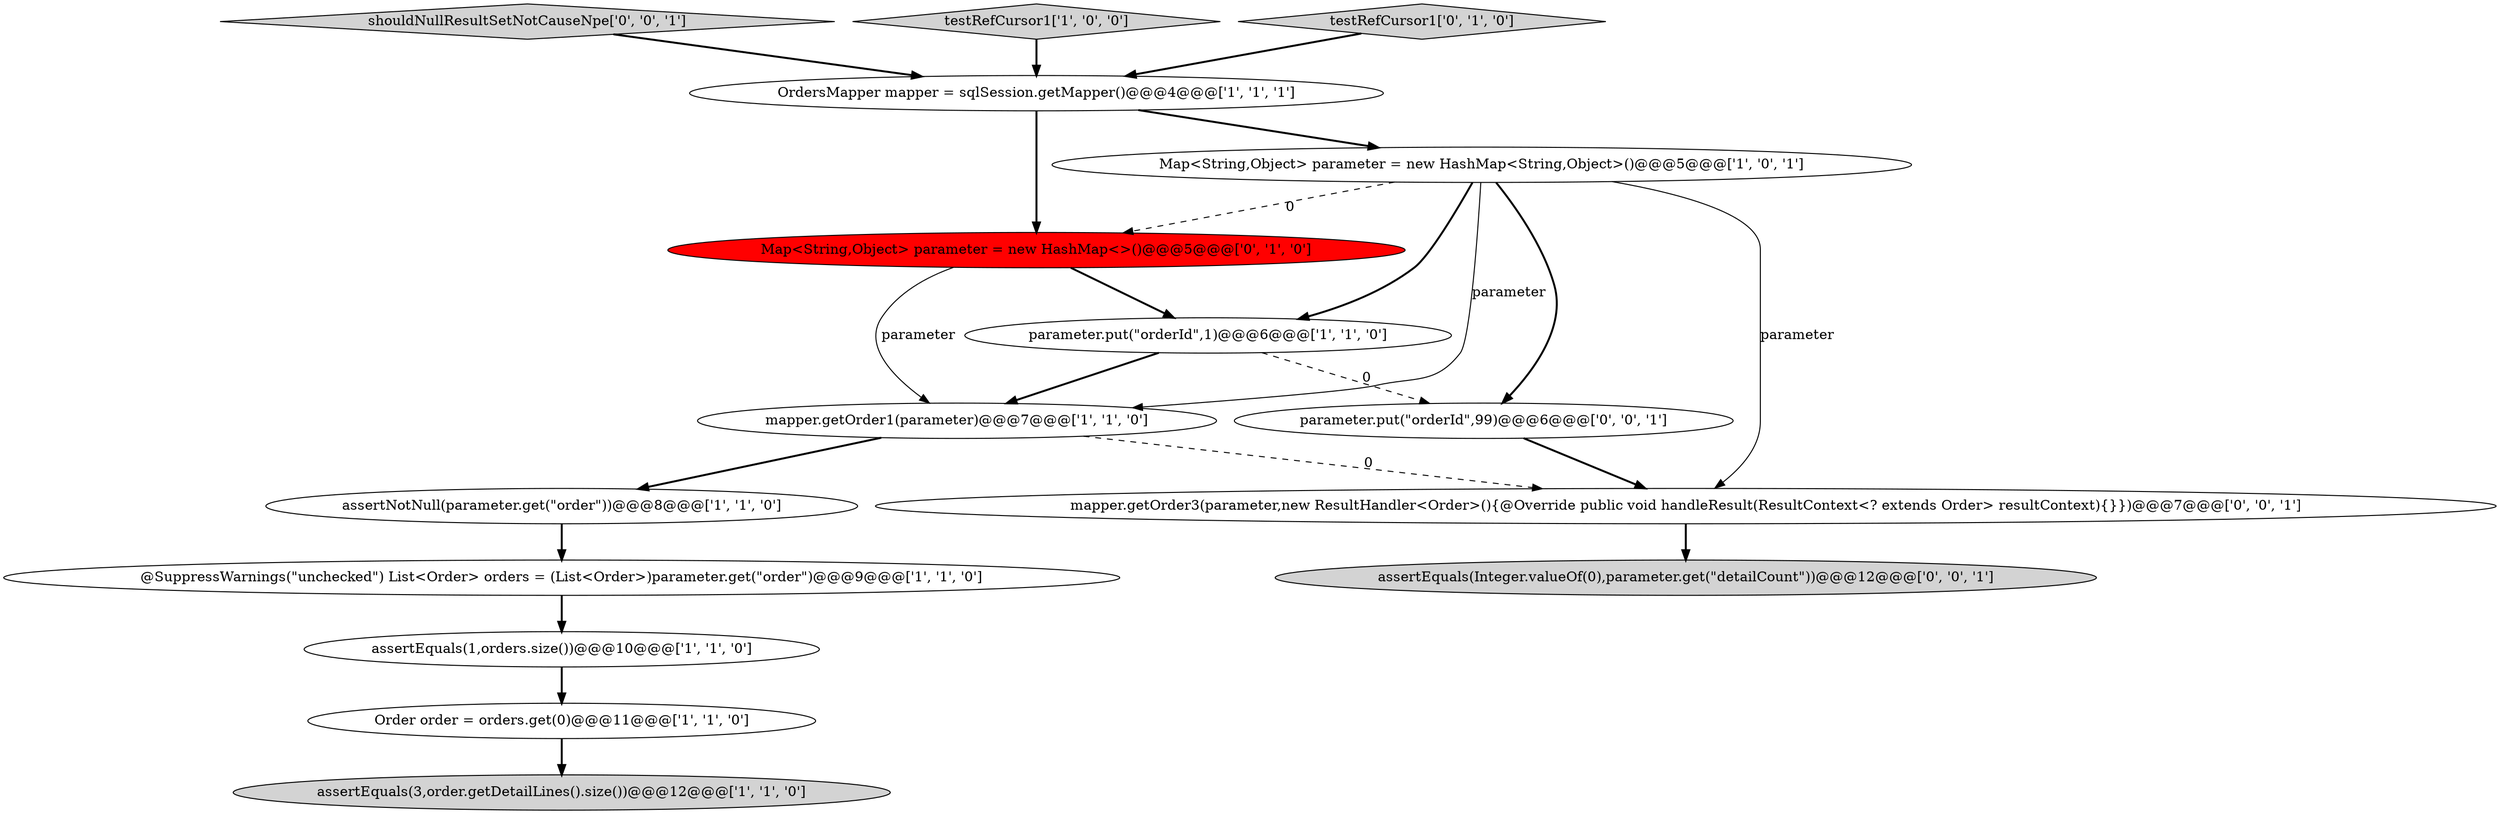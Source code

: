digraph {
9 [style = filled, label = "Order order = orders.get(0)@@@11@@@['1', '1', '0']", fillcolor = white, shape = ellipse image = "AAA0AAABBB1BBB"];
12 [style = filled, label = "shouldNullResultSetNotCauseNpe['0', '0', '1']", fillcolor = lightgray, shape = diamond image = "AAA0AAABBB3BBB"];
2 [style = filled, label = "parameter.put(\"orderId\",1)@@@6@@@['1', '1', '0']", fillcolor = white, shape = ellipse image = "AAA0AAABBB1BBB"];
8 [style = filled, label = "assertEquals(1,orders.size())@@@10@@@['1', '1', '0']", fillcolor = white, shape = ellipse image = "AAA0AAABBB1BBB"];
4 [style = filled, label = "testRefCursor1['1', '0', '0']", fillcolor = lightgray, shape = diamond image = "AAA0AAABBB1BBB"];
11 [style = filled, label = "Map<String,Object> parameter = new HashMap<>()@@@5@@@['0', '1', '0']", fillcolor = red, shape = ellipse image = "AAA1AAABBB2BBB"];
15 [style = filled, label = "assertEquals(Integer.valueOf(0),parameter.get(\"detailCount\"))@@@12@@@['0', '0', '1']", fillcolor = lightgray, shape = ellipse image = "AAA0AAABBB3BBB"];
7 [style = filled, label = "OrdersMapper mapper = sqlSession.getMapper()@@@4@@@['1', '1', '1']", fillcolor = white, shape = ellipse image = "AAA0AAABBB1BBB"];
3 [style = filled, label = "mapper.getOrder1(parameter)@@@7@@@['1', '1', '0']", fillcolor = white, shape = ellipse image = "AAA0AAABBB1BBB"];
5 [style = filled, label = "Map<String,Object> parameter = new HashMap<String,Object>()@@@5@@@['1', '0', '1']", fillcolor = white, shape = ellipse image = "AAA0AAABBB1BBB"];
13 [style = filled, label = "mapper.getOrder3(parameter,new ResultHandler<Order>(){@Override public void handleResult(ResultContext<? extends Order> resultContext){}})@@@7@@@['0', '0', '1']", fillcolor = white, shape = ellipse image = "AAA0AAABBB3BBB"];
0 [style = filled, label = "@SuppressWarnings(\"unchecked\") List<Order> orders = (List<Order>)parameter.get(\"order\")@@@9@@@['1', '1', '0']", fillcolor = white, shape = ellipse image = "AAA0AAABBB1BBB"];
10 [style = filled, label = "testRefCursor1['0', '1', '0']", fillcolor = lightgray, shape = diamond image = "AAA0AAABBB2BBB"];
14 [style = filled, label = "parameter.put(\"orderId\",99)@@@6@@@['0', '0', '1']", fillcolor = white, shape = ellipse image = "AAA0AAABBB3BBB"];
6 [style = filled, label = "assertNotNull(parameter.get(\"order\"))@@@8@@@['1', '1', '0']", fillcolor = white, shape = ellipse image = "AAA0AAABBB1BBB"];
1 [style = filled, label = "assertEquals(3,order.getDetailLines().size())@@@12@@@['1', '1', '0']", fillcolor = lightgray, shape = ellipse image = "AAA0AAABBB1BBB"];
7->11 [style = bold, label=""];
11->3 [style = solid, label="parameter"];
2->3 [style = bold, label=""];
5->13 [style = solid, label="parameter"];
3->6 [style = bold, label=""];
6->0 [style = bold, label=""];
5->14 [style = bold, label=""];
3->13 [style = dashed, label="0"];
10->7 [style = bold, label=""];
12->7 [style = bold, label=""];
11->2 [style = bold, label=""];
4->7 [style = bold, label=""];
5->3 [style = solid, label="parameter"];
5->2 [style = bold, label=""];
7->5 [style = bold, label=""];
2->14 [style = dashed, label="0"];
5->11 [style = dashed, label="0"];
0->8 [style = bold, label=""];
8->9 [style = bold, label=""];
13->15 [style = bold, label=""];
14->13 [style = bold, label=""];
9->1 [style = bold, label=""];
}
